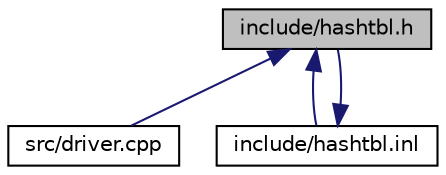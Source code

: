 digraph "include/hashtbl.h"
{
  edge [fontname="Helvetica",fontsize="10",labelfontname="Helvetica",labelfontsize="10"];
  node [fontname="Helvetica",fontsize="10",shape=record];
  Node5 [label="include/hashtbl.h",height=0.2,width=0.4,color="black", fillcolor="grey75", style="filled", fontcolor="black"];
  Node5 -> Node6 [dir="back",color="midnightblue",fontsize="10",style="solid"];
  Node6 [label="src/driver.cpp",height=0.2,width=0.4,color="black", fillcolor="white", style="filled",URL="$d5/d15/driver_8cpp.html"];
  Node5 -> Node7 [dir="back",color="midnightblue",fontsize="10",style="solid"];
  Node7 [label="include/hashtbl.inl",height=0.2,width=0.4,color="black", fillcolor="white", style="filled",URL="$dd/d15/hashtbl_8inl.html"];
  Node7 -> Node5 [dir="back",color="midnightblue",fontsize="10",style="solid"];
}
